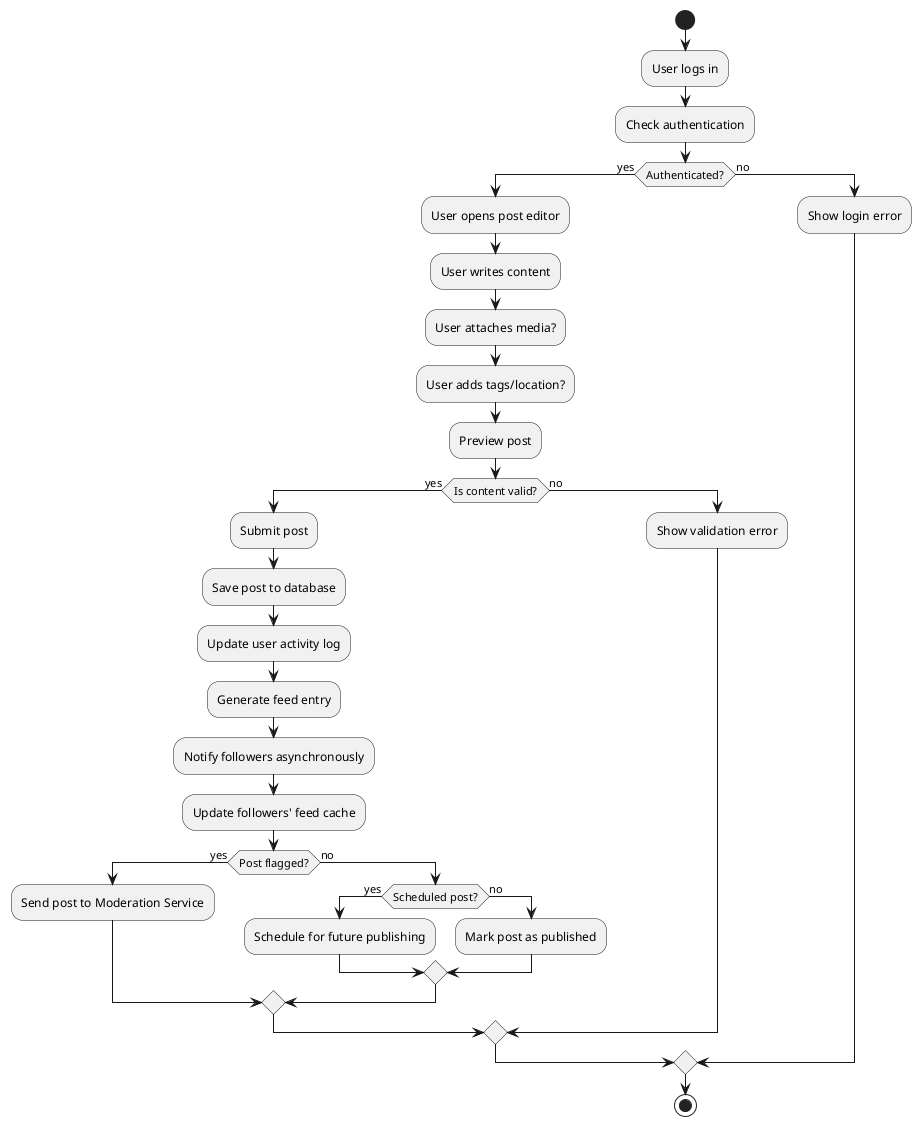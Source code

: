 @startuml activity_diagram
start

:User logs in;
:Check authentication;
if (Authenticated?) then (yes)
  :User opens post editor;
  :User writes content;
  :User attaches media?;
  :User adds tags/location?;
  :Preview post;
  if (Is content valid?) then (yes)
    :Submit post;
    :Save post to database;
    :Update user activity log;
    :Generate feed entry;
    :Notify followers asynchronously;
    :Update followers' feed cache;
    if (Post flagged?) then (yes)
      :Send post to Moderation Service;
    else (no)
      if (Scheduled post?) then (yes)
        :Schedule for future publishing;
      else (no)
        :Mark post as published;
      endif
    endif
  else (no)
    :Show validation error;
  endif
else (no)
  :Show login error;
endif

stop
@enduml
